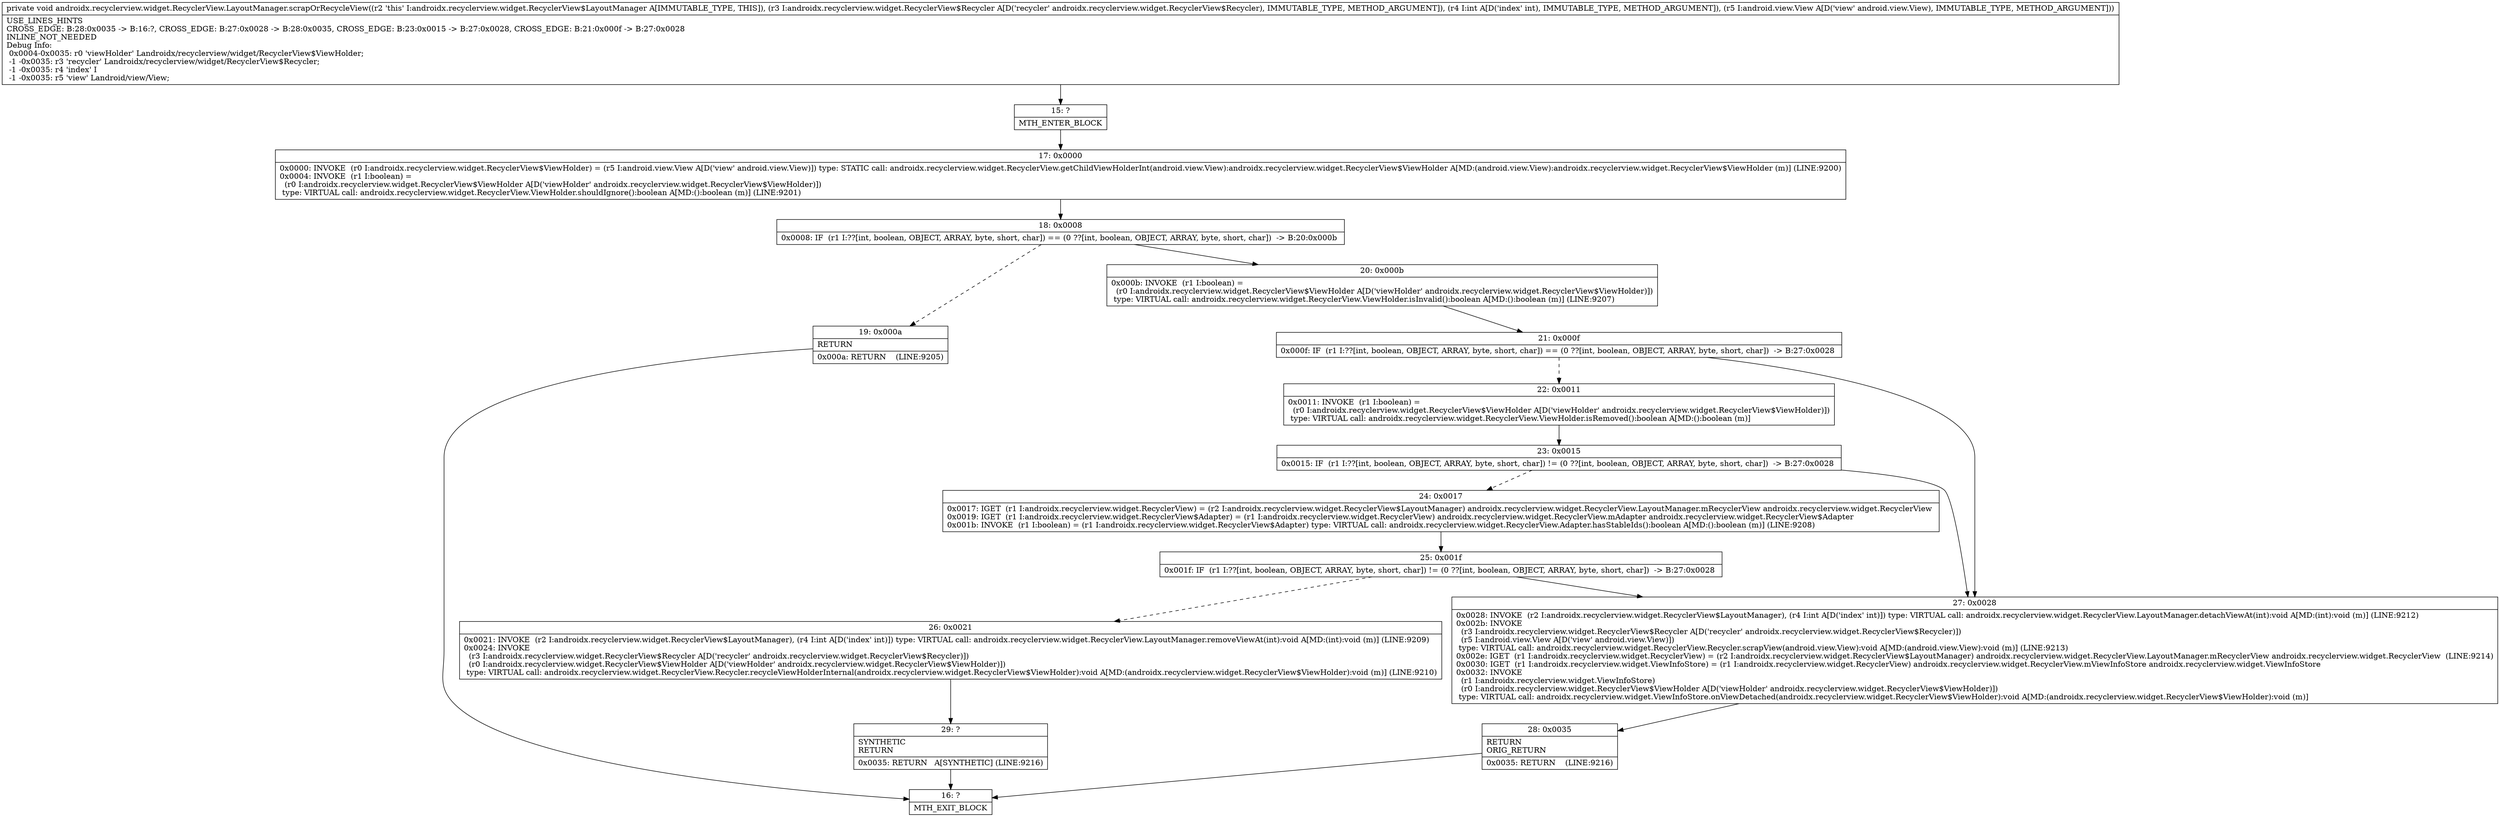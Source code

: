 digraph "CFG forandroidx.recyclerview.widget.RecyclerView.LayoutManager.scrapOrRecycleView(Landroidx\/recyclerview\/widget\/RecyclerView$Recycler;ILandroid\/view\/View;)V" {
Node_15 [shape=record,label="{15\:\ ?|MTH_ENTER_BLOCK\l}"];
Node_17 [shape=record,label="{17\:\ 0x0000|0x0000: INVOKE  (r0 I:androidx.recyclerview.widget.RecyclerView$ViewHolder) = (r5 I:android.view.View A[D('view' android.view.View)]) type: STATIC call: androidx.recyclerview.widget.RecyclerView.getChildViewHolderInt(android.view.View):androidx.recyclerview.widget.RecyclerView$ViewHolder A[MD:(android.view.View):androidx.recyclerview.widget.RecyclerView$ViewHolder (m)] (LINE:9200)\l0x0004: INVOKE  (r1 I:boolean) = \l  (r0 I:androidx.recyclerview.widget.RecyclerView$ViewHolder A[D('viewHolder' androidx.recyclerview.widget.RecyclerView$ViewHolder)])\l type: VIRTUAL call: androidx.recyclerview.widget.RecyclerView.ViewHolder.shouldIgnore():boolean A[MD:():boolean (m)] (LINE:9201)\l}"];
Node_18 [shape=record,label="{18\:\ 0x0008|0x0008: IF  (r1 I:??[int, boolean, OBJECT, ARRAY, byte, short, char]) == (0 ??[int, boolean, OBJECT, ARRAY, byte, short, char])  \-\> B:20:0x000b \l}"];
Node_19 [shape=record,label="{19\:\ 0x000a|RETURN\l|0x000a: RETURN    (LINE:9205)\l}"];
Node_16 [shape=record,label="{16\:\ ?|MTH_EXIT_BLOCK\l}"];
Node_20 [shape=record,label="{20\:\ 0x000b|0x000b: INVOKE  (r1 I:boolean) = \l  (r0 I:androidx.recyclerview.widget.RecyclerView$ViewHolder A[D('viewHolder' androidx.recyclerview.widget.RecyclerView$ViewHolder)])\l type: VIRTUAL call: androidx.recyclerview.widget.RecyclerView.ViewHolder.isInvalid():boolean A[MD:():boolean (m)] (LINE:9207)\l}"];
Node_21 [shape=record,label="{21\:\ 0x000f|0x000f: IF  (r1 I:??[int, boolean, OBJECT, ARRAY, byte, short, char]) == (0 ??[int, boolean, OBJECT, ARRAY, byte, short, char])  \-\> B:27:0x0028 \l}"];
Node_22 [shape=record,label="{22\:\ 0x0011|0x0011: INVOKE  (r1 I:boolean) = \l  (r0 I:androidx.recyclerview.widget.RecyclerView$ViewHolder A[D('viewHolder' androidx.recyclerview.widget.RecyclerView$ViewHolder)])\l type: VIRTUAL call: androidx.recyclerview.widget.RecyclerView.ViewHolder.isRemoved():boolean A[MD:():boolean (m)]\l}"];
Node_23 [shape=record,label="{23\:\ 0x0015|0x0015: IF  (r1 I:??[int, boolean, OBJECT, ARRAY, byte, short, char]) != (0 ??[int, boolean, OBJECT, ARRAY, byte, short, char])  \-\> B:27:0x0028 \l}"];
Node_24 [shape=record,label="{24\:\ 0x0017|0x0017: IGET  (r1 I:androidx.recyclerview.widget.RecyclerView) = (r2 I:androidx.recyclerview.widget.RecyclerView$LayoutManager) androidx.recyclerview.widget.RecyclerView.LayoutManager.mRecyclerView androidx.recyclerview.widget.RecyclerView \l0x0019: IGET  (r1 I:androidx.recyclerview.widget.RecyclerView$Adapter) = (r1 I:androidx.recyclerview.widget.RecyclerView) androidx.recyclerview.widget.RecyclerView.mAdapter androidx.recyclerview.widget.RecyclerView$Adapter \l0x001b: INVOKE  (r1 I:boolean) = (r1 I:androidx.recyclerview.widget.RecyclerView$Adapter) type: VIRTUAL call: androidx.recyclerview.widget.RecyclerView.Adapter.hasStableIds():boolean A[MD:():boolean (m)] (LINE:9208)\l}"];
Node_25 [shape=record,label="{25\:\ 0x001f|0x001f: IF  (r1 I:??[int, boolean, OBJECT, ARRAY, byte, short, char]) != (0 ??[int, boolean, OBJECT, ARRAY, byte, short, char])  \-\> B:27:0x0028 \l}"];
Node_26 [shape=record,label="{26\:\ 0x0021|0x0021: INVOKE  (r2 I:androidx.recyclerview.widget.RecyclerView$LayoutManager), (r4 I:int A[D('index' int)]) type: VIRTUAL call: androidx.recyclerview.widget.RecyclerView.LayoutManager.removeViewAt(int):void A[MD:(int):void (m)] (LINE:9209)\l0x0024: INVOKE  \l  (r3 I:androidx.recyclerview.widget.RecyclerView$Recycler A[D('recycler' androidx.recyclerview.widget.RecyclerView$Recycler)])\l  (r0 I:androidx.recyclerview.widget.RecyclerView$ViewHolder A[D('viewHolder' androidx.recyclerview.widget.RecyclerView$ViewHolder)])\l type: VIRTUAL call: androidx.recyclerview.widget.RecyclerView.Recycler.recycleViewHolderInternal(androidx.recyclerview.widget.RecyclerView$ViewHolder):void A[MD:(androidx.recyclerview.widget.RecyclerView$ViewHolder):void (m)] (LINE:9210)\l}"];
Node_29 [shape=record,label="{29\:\ ?|SYNTHETIC\lRETURN\l|0x0035: RETURN   A[SYNTHETIC] (LINE:9216)\l}"];
Node_27 [shape=record,label="{27\:\ 0x0028|0x0028: INVOKE  (r2 I:androidx.recyclerview.widget.RecyclerView$LayoutManager), (r4 I:int A[D('index' int)]) type: VIRTUAL call: androidx.recyclerview.widget.RecyclerView.LayoutManager.detachViewAt(int):void A[MD:(int):void (m)] (LINE:9212)\l0x002b: INVOKE  \l  (r3 I:androidx.recyclerview.widget.RecyclerView$Recycler A[D('recycler' androidx.recyclerview.widget.RecyclerView$Recycler)])\l  (r5 I:android.view.View A[D('view' android.view.View)])\l type: VIRTUAL call: androidx.recyclerview.widget.RecyclerView.Recycler.scrapView(android.view.View):void A[MD:(android.view.View):void (m)] (LINE:9213)\l0x002e: IGET  (r1 I:androidx.recyclerview.widget.RecyclerView) = (r2 I:androidx.recyclerview.widget.RecyclerView$LayoutManager) androidx.recyclerview.widget.RecyclerView.LayoutManager.mRecyclerView androidx.recyclerview.widget.RecyclerView  (LINE:9214)\l0x0030: IGET  (r1 I:androidx.recyclerview.widget.ViewInfoStore) = (r1 I:androidx.recyclerview.widget.RecyclerView) androidx.recyclerview.widget.RecyclerView.mViewInfoStore androidx.recyclerview.widget.ViewInfoStore \l0x0032: INVOKE  \l  (r1 I:androidx.recyclerview.widget.ViewInfoStore)\l  (r0 I:androidx.recyclerview.widget.RecyclerView$ViewHolder A[D('viewHolder' androidx.recyclerview.widget.RecyclerView$ViewHolder)])\l type: VIRTUAL call: androidx.recyclerview.widget.ViewInfoStore.onViewDetached(androidx.recyclerview.widget.RecyclerView$ViewHolder):void A[MD:(androidx.recyclerview.widget.RecyclerView$ViewHolder):void (m)]\l}"];
Node_28 [shape=record,label="{28\:\ 0x0035|RETURN\lORIG_RETURN\l|0x0035: RETURN    (LINE:9216)\l}"];
MethodNode[shape=record,label="{private void androidx.recyclerview.widget.RecyclerView.LayoutManager.scrapOrRecycleView((r2 'this' I:androidx.recyclerview.widget.RecyclerView$LayoutManager A[IMMUTABLE_TYPE, THIS]), (r3 I:androidx.recyclerview.widget.RecyclerView$Recycler A[D('recycler' androidx.recyclerview.widget.RecyclerView$Recycler), IMMUTABLE_TYPE, METHOD_ARGUMENT]), (r4 I:int A[D('index' int), IMMUTABLE_TYPE, METHOD_ARGUMENT]), (r5 I:android.view.View A[D('view' android.view.View), IMMUTABLE_TYPE, METHOD_ARGUMENT]))  | USE_LINES_HINTS\lCROSS_EDGE: B:28:0x0035 \-\> B:16:?, CROSS_EDGE: B:27:0x0028 \-\> B:28:0x0035, CROSS_EDGE: B:23:0x0015 \-\> B:27:0x0028, CROSS_EDGE: B:21:0x000f \-\> B:27:0x0028\lINLINE_NOT_NEEDED\lDebug Info:\l  0x0004\-0x0035: r0 'viewHolder' Landroidx\/recyclerview\/widget\/RecyclerView$ViewHolder;\l  \-1 \-0x0035: r3 'recycler' Landroidx\/recyclerview\/widget\/RecyclerView$Recycler;\l  \-1 \-0x0035: r4 'index' I\l  \-1 \-0x0035: r5 'view' Landroid\/view\/View;\l}"];
MethodNode -> Node_15;Node_15 -> Node_17;
Node_17 -> Node_18;
Node_18 -> Node_19[style=dashed];
Node_18 -> Node_20;
Node_19 -> Node_16;
Node_20 -> Node_21;
Node_21 -> Node_22[style=dashed];
Node_21 -> Node_27;
Node_22 -> Node_23;
Node_23 -> Node_24[style=dashed];
Node_23 -> Node_27;
Node_24 -> Node_25;
Node_25 -> Node_26[style=dashed];
Node_25 -> Node_27;
Node_26 -> Node_29;
Node_29 -> Node_16;
Node_27 -> Node_28;
Node_28 -> Node_16;
}

